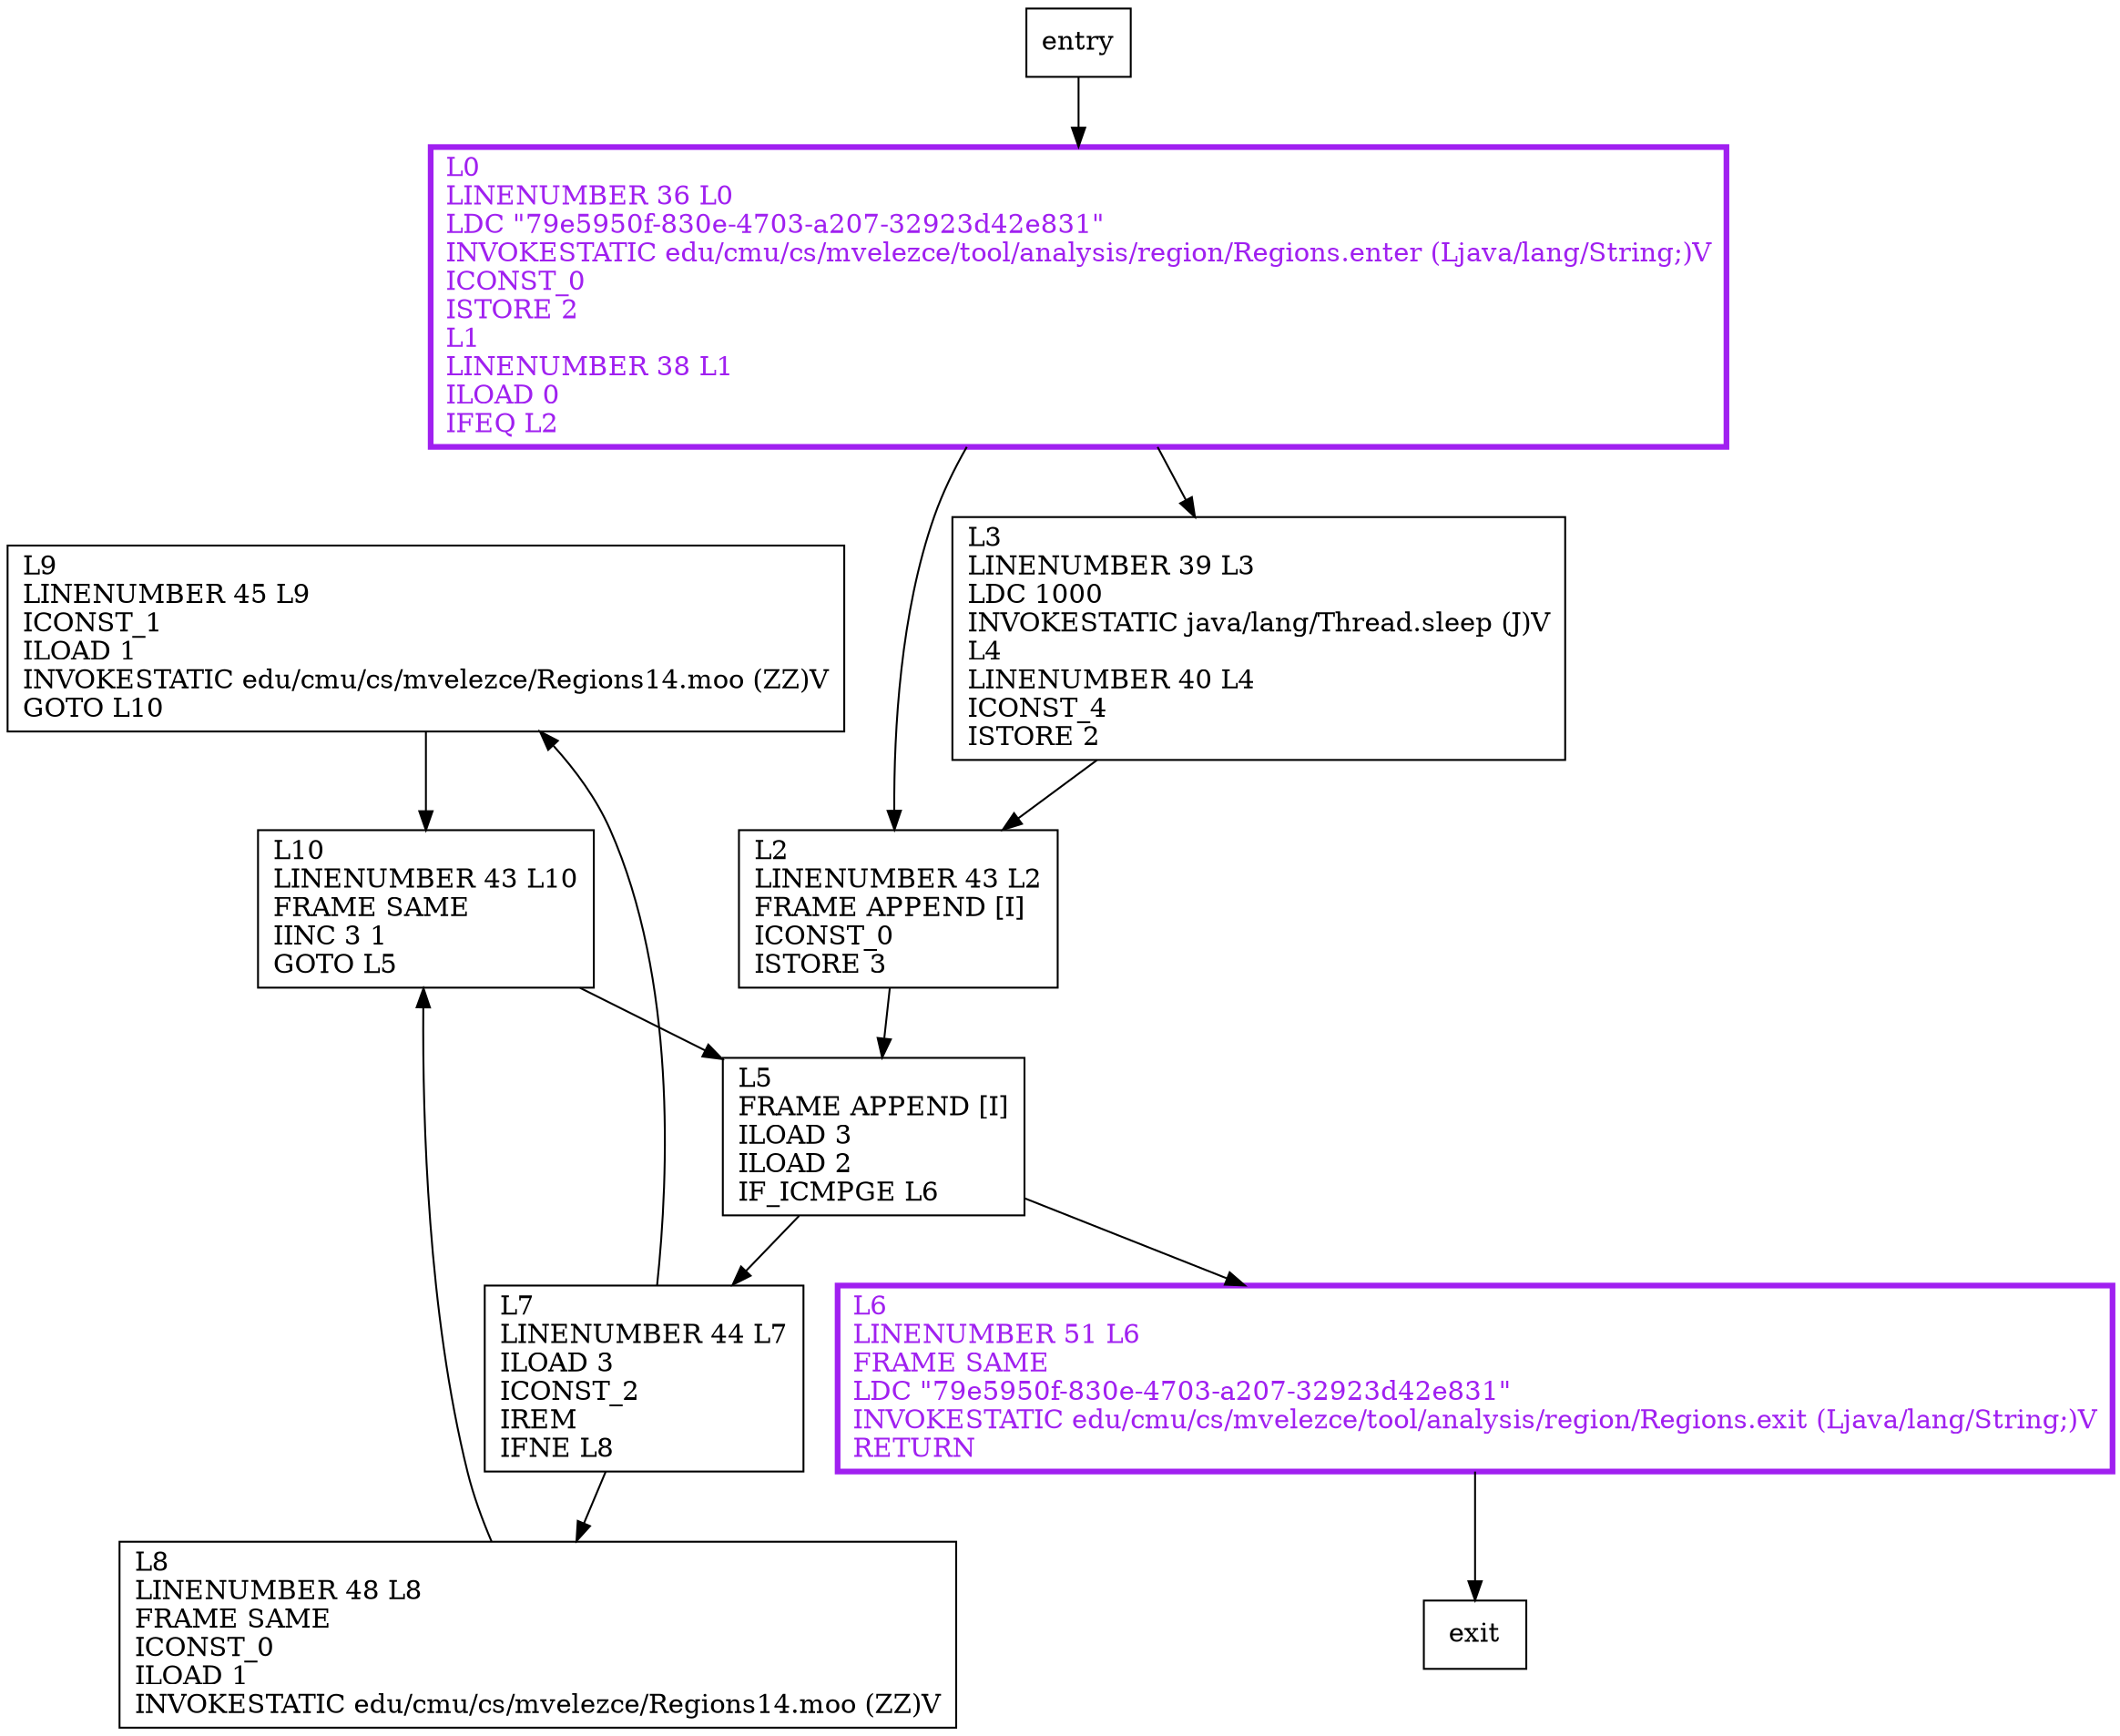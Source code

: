 digraph foo {
node [shape=record];
2032831163 [label="L9\lLINENUMBER 45 L9\lICONST_1\lILOAD 1\lINVOKESTATIC edu/cmu/cs/mvelezce/Regions14.moo (ZZ)V\lGOTO L10\l"];
1453282182 [label="L5\lFRAME APPEND [I]\lILOAD 3\lILOAD 2\lIF_ICMPGE L6\l"];
1210569727 [label="L7\lLINENUMBER 44 L7\lILOAD 3\lICONST_2\lIREM\lIFNE L8\l"];
434786218 [label="L0\lLINENUMBER 36 L0\lLDC \"79e5950f-830e-4703-a207-32923d42e831\"\lINVOKESTATIC edu/cmu/cs/mvelezce/tool/analysis/region/Regions.enter (Ljava/lang/String;)V\lICONST_0\lISTORE 2\lL1\lLINENUMBER 38 L1\lILOAD 0\lIFEQ L2\l"];
550622280 [label="L10\lLINENUMBER 43 L10\lFRAME SAME\lIINC 3 1\lGOTO L5\l"];
66800437 [label="L6\lLINENUMBER 51 L6\lFRAME SAME\lLDC \"79e5950f-830e-4703-a207-32923d42e831\"\lINVOKESTATIC edu/cmu/cs/mvelezce/tool/analysis/region/Regions.exit (Ljava/lang/String;)V\lRETURN\l"];
368852826 [label="L2\lLINENUMBER 43 L2\lFRAME APPEND [I]\lICONST_0\lISTORE 3\l"];
1020601166 [label="L8\lLINENUMBER 48 L8\lFRAME SAME\lICONST_0\lILOAD 1\lINVOKESTATIC edu/cmu/cs/mvelezce/Regions14.moo (ZZ)V\l"];
794643707 [label="L3\lLINENUMBER 39 L3\lLDC 1000\lINVOKESTATIC java/lang/Thread.sleep (J)V\lL4\lLINENUMBER 40 L4\lICONST_4\lISTORE 2\l"];
entry;
exit;
2032831163 -> 550622280;
1453282182 -> 1210569727;
1453282182 -> 66800437;
entry -> 434786218;
1210569727 -> 2032831163;
1210569727 -> 1020601166;
434786218 -> 368852826;
434786218 -> 794643707;
550622280 -> 1453282182;
66800437 -> exit;
368852826 -> 1453282182;
1020601166 -> 550622280;
794643707 -> 368852826;
434786218[fontcolor="purple", penwidth=3, color="purple"];
66800437[fontcolor="purple", penwidth=3, color="purple"];
}

